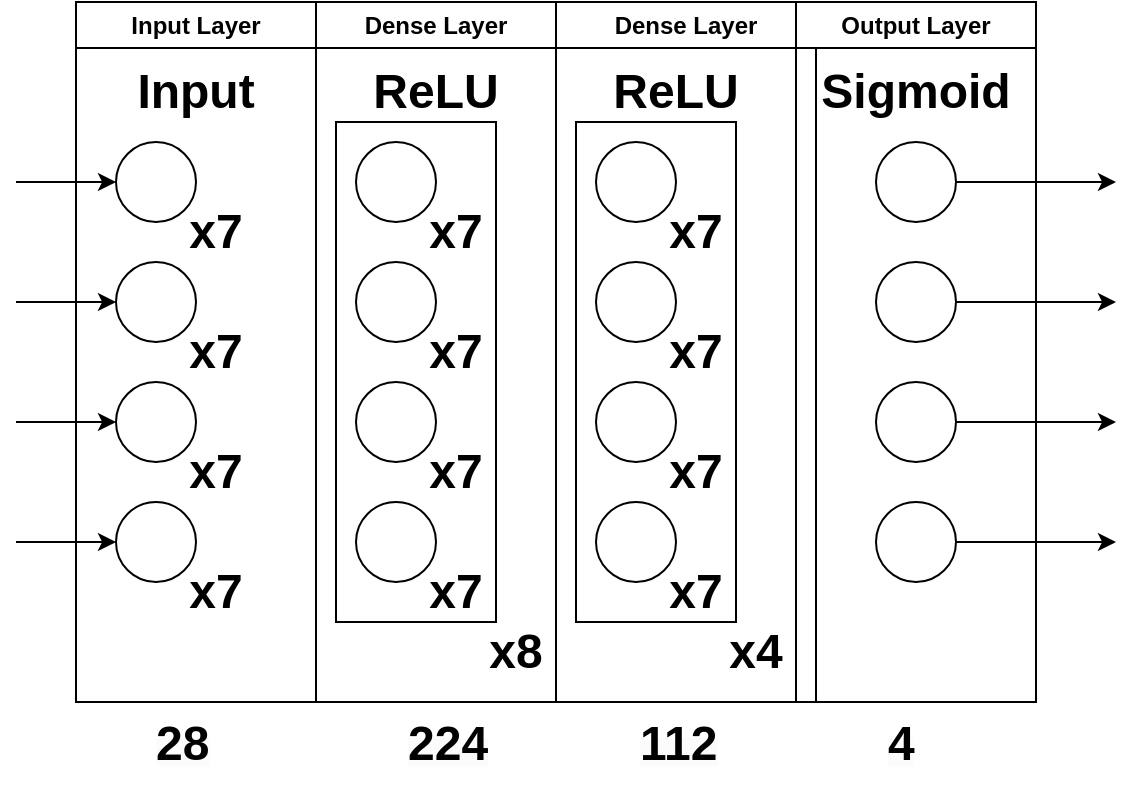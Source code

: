 <mxfile version="24.4.13" type="device">
  <diagram name="Página-1" id="JRYb3RKUdCHzoXXMp7U5">
    <mxGraphModel dx="1315" dy="773" grid="1" gridSize="10" guides="1" tooltips="1" connect="1" arrows="1" fold="1" page="1" pageScale="1" pageWidth="827" pageHeight="1169" math="0" shadow="0">
      <root>
        <mxCell id="0" />
        <mxCell id="1" parent="0" />
        <mxCell id="wsbVVyFIO6Cvu7mr_73Y-51" value="Dense Layer" style="swimlane;whiteSpace=wrap;html=1;" vertex="1" parent="1">
          <mxGeometry x="200" y="50" width="120" height="350" as="geometry" />
        </mxCell>
        <mxCell id="wsbVVyFIO6Cvu7mr_73Y-47" value="" style="group" vertex="1" connectable="0" parent="wsbVVyFIO6Cvu7mr_73Y-51">
          <mxGeometry x="20" y="250" width="80" height="60" as="geometry" />
        </mxCell>
        <mxCell id="wsbVVyFIO6Cvu7mr_73Y-49" value="&lt;b&gt;&lt;font style=&quot;font-size: 24px;&quot;&gt;x7&lt;/font&gt;&lt;/b&gt;" style="text;html=1;align=center;verticalAlign=middle;whiteSpace=wrap;rounded=0;" vertex="1" parent="wsbVVyFIO6Cvu7mr_73Y-47">
          <mxGeometry x="20" y="30" width="60" height="30" as="geometry" />
        </mxCell>
        <mxCell id="wsbVVyFIO6Cvu7mr_73Y-38" value="" style="group" vertex="1" connectable="0" parent="wsbVVyFIO6Cvu7mr_73Y-51">
          <mxGeometry x="20" y="70" width="100" height="240" as="geometry" />
        </mxCell>
        <mxCell id="wsbVVyFIO6Cvu7mr_73Y-39" value="" style="ellipse;whiteSpace=wrap;html=1;aspect=fixed;" vertex="1" parent="wsbVVyFIO6Cvu7mr_73Y-38">
          <mxGeometry width="40" height="40" as="geometry" />
        </mxCell>
        <mxCell id="wsbVVyFIO6Cvu7mr_73Y-40" value="&lt;b&gt;&lt;font style=&quot;font-size: 24px;&quot;&gt;x7&lt;/font&gt;&lt;/b&gt;" style="text;html=1;align=center;verticalAlign=middle;whiteSpace=wrap;rounded=0;" vertex="1" parent="wsbVVyFIO6Cvu7mr_73Y-38">
          <mxGeometry x="20" y="30" width="60" height="30" as="geometry" />
        </mxCell>
        <mxCell id="wsbVVyFIO6Cvu7mr_73Y-125" value="" style="rounded=0;whiteSpace=wrap;html=1;fillColor=none;" vertex="1" parent="wsbVVyFIO6Cvu7mr_73Y-38">
          <mxGeometry x="-10" y="-10" width="80" height="250" as="geometry" />
        </mxCell>
        <mxCell id="wsbVVyFIO6Cvu7mr_73Y-41" value="" style="group" vertex="1" connectable="0" parent="wsbVVyFIO6Cvu7mr_73Y-51">
          <mxGeometry x="20" y="130" width="80" height="60" as="geometry" />
        </mxCell>
        <mxCell id="wsbVVyFIO6Cvu7mr_73Y-42" value="" style="ellipse;whiteSpace=wrap;html=1;aspect=fixed;" vertex="1" parent="wsbVVyFIO6Cvu7mr_73Y-41">
          <mxGeometry width="40" height="40" as="geometry" />
        </mxCell>
        <mxCell id="wsbVVyFIO6Cvu7mr_73Y-43" value="&lt;b&gt;&lt;font style=&quot;font-size: 24px;&quot;&gt;x7&lt;/font&gt;&lt;/b&gt;" style="text;html=1;align=center;verticalAlign=middle;whiteSpace=wrap;rounded=0;" vertex="1" parent="wsbVVyFIO6Cvu7mr_73Y-41">
          <mxGeometry x="20" y="30" width="60" height="30" as="geometry" />
        </mxCell>
        <mxCell id="wsbVVyFIO6Cvu7mr_73Y-44" value="" style="group" vertex="1" connectable="0" parent="wsbVVyFIO6Cvu7mr_73Y-51">
          <mxGeometry x="20" y="190" width="80" height="60" as="geometry" />
        </mxCell>
        <mxCell id="wsbVVyFIO6Cvu7mr_73Y-45" value="" style="ellipse;whiteSpace=wrap;html=1;aspect=fixed;" vertex="1" parent="wsbVVyFIO6Cvu7mr_73Y-44">
          <mxGeometry width="40" height="40" as="geometry" />
        </mxCell>
        <mxCell id="wsbVVyFIO6Cvu7mr_73Y-46" value="&lt;b&gt;&lt;font style=&quot;font-size: 24px;&quot;&gt;x7&lt;/font&gt;&lt;/b&gt;" style="text;html=1;align=center;verticalAlign=middle;whiteSpace=wrap;rounded=0;" vertex="1" parent="wsbVVyFIO6Cvu7mr_73Y-44">
          <mxGeometry x="20" y="30" width="60" height="30" as="geometry" />
        </mxCell>
        <mxCell id="wsbVVyFIO6Cvu7mr_73Y-48" value="" style="ellipse;whiteSpace=wrap;html=1;aspect=fixed;" vertex="1" parent="wsbVVyFIO6Cvu7mr_73Y-51">
          <mxGeometry x="20" y="250" width="40" height="40" as="geometry" />
        </mxCell>
        <mxCell id="wsbVVyFIO6Cvu7mr_73Y-52" value="&lt;b&gt;&lt;font style=&quot;font-size: 24px;&quot;&gt;x8&lt;/font&gt;&lt;/b&gt;" style="text;html=1;align=center;verticalAlign=middle;whiteSpace=wrap;rounded=0;" vertex="1" parent="wsbVVyFIO6Cvu7mr_73Y-51">
          <mxGeometry x="70" y="310" width="60" height="30" as="geometry" />
        </mxCell>
        <mxCell id="wsbVVyFIO6Cvu7mr_73Y-122" value="&lt;span style=&quot;font-size: 24px;&quot;&gt;&lt;b&gt;ReLU&lt;/b&gt;&lt;/span&gt;" style="text;html=1;align=center;verticalAlign=middle;whiteSpace=wrap;rounded=0;" vertex="1" parent="wsbVVyFIO6Cvu7mr_73Y-51">
          <mxGeometry x="30" y="30" width="60" height="30" as="geometry" />
        </mxCell>
        <mxCell id="wsbVVyFIO6Cvu7mr_73Y-65" value="Dense Layer" style="swimlane;whiteSpace=wrap;html=1;" vertex="1" parent="1">
          <mxGeometry x="320" y="50" width="130" height="350" as="geometry" />
        </mxCell>
        <mxCell id="wsbVVyFIO6Cvu7mr_73Y-66" value="" style="group" vertex="1" connectable="0" parent="wsbVVyFIO6Cvu7mr_73Y-65">
          <mxGeometry x="20" y="250" width="80" height="60" as="geometry" />
        </mxCell>
        <mxCell id="wsbVVyFIO6Cvu7mr_73Y-67" value="&lt;b&gt;&lt;font style=&quot;font-size: 24px;&quot;&gt;x7&lt;/font&gt;&lt;/b&gt;" style="text;html=1;align=center;verticalAlign=middle;whiteSpace=wrap;rounded=0;" vertex="1" parent="wsbVVyFIO6Cvu7mr_73Y-66">
          <mxGeometry x="20" y="30" width="60" height="30" as="geometry" />
        </mxCell>
        <mxCell id="wsbVVyFIO6Cvu7mr_73Y-68" value="" style="group" vertex="1" connectable="0" parent="wsbVVyFIO6Cvu7mr_73Y-65">
          <mxGeometry x="20" y="70" width="110" height="240" as="geometry" />
        </mxCell>
        <mxCell id="wsbVVyFIO6Cvu7mr_73Y-69" value="" style="ellipse;whiteSpace=wrap;html=1;aspect=fixed;" vertex="1" parent="wsbVVyFIO6Cvu7mr_73Y-68">
          <mxGeometry width="40" height="40" as="geometry" />
        </mxCell>
        <mxCell id="wsbVVyFIO6Cvu7mr_73Y-70" value="&lt;b&gt;&lt;font style=&quot;font-size: 24px;&quot;&gt;x7&lt;/font&gt;&lt;/b&gt;" style="text;html=1;align=center;verticalAlign=middle;whiteSpace=wrap;rounded=0;" vertex="1" parent="wsbVVyFIO6Cvu7mr_73Y-68">
          <mxGeometry x="20" y="30" width="60" height="30" as="geometry" />
        </mxCell>
        <mxCell id="wsbVVyFIO6Cvu7mr_73Y-126" value="" style="rounded=0;whiteSpace=wrap;html=1;fillColor=none;" vertex="1" parent="wsbVVyFIO6Cvu7mr_73Y-68">
          <mxGeometry x="-10" y="-10" width="80" height="250" as="geometry" />
        </mxCell>
        <mxCell id="wsbVVyFIO6Cvu7mr_73Y-71" value="" style="group" vertex="1" connectable="0" parent="wsbVVyFIO6Cvu7mr_73Y-65">
          <mxGeometry x="20" y="130" width="80" height="60" as="geometry" />
        </mxCell>
        <mxCell id="wsbVVyFIO6Cvu7mr_73Y-72" value="" style="ellipse;whiteSpace=wrap;html=1;aspect=fixed;" vertex="1" parent="wsbVVyFIO6Cvu7mr_73Y-71">
          <mxGeometry width="40" height="40" as="geometry" />
        </mxCell>
        <mxCell id="wsbVVyFIO6Cvu7mr_73Y-73" value="&lt;b&gt;&lt;font style=&quot;font-size: 24px;&quot;&gt;x7&lt;/font&gt;&lt;/b&gt;" style="text;html=1;align=center;verticalAlign=middle;whiteSpace=wrap;rounded=0;" vertex="1" parent="wsbVVyFIO6Cvu7mr_73Y-71">
          <mxGeometry x="20" y="30" width="60" height="30" as="geometry" />
        </mxCell>
        <mxCell id="wsbVVyFIO6Cvu7mr_73Y-74" value="" style="group" vertex="1" connectable="0" parent="wsbVVyFIO6Cvu7mr_73Y-65">
          <mxGeometry x="20" y="190" width="80" height="60" as="geometry" />
        </mxCell>
        <mxCell id="wsbVVyFIO6Cvu7mr_73Y-75" value="" style="ellipse;whiteSpace=wrap;html=1;aspect=fixed;" vertex="1" parent="wsbVVyFIO6Cvu7mr_73Y-74">
          <mxGeometry width="40" height="40" as="geometry" />
        </mxCell>
        <mxCell id="wsbVVyFIO6Cvu7mr_73Y-76" value="&lt;b&gt;&lt;font style=&quot;font-size: 24px;&quot;&gt;x7&lt;/font&gt;&lt;/b&gt;" style="text;html=1;align=center;verticalAlign=middle;whiteSpace=wrap;rounded=0;" vertex="1" parent="wsbVVyFIO6Cvu7mr_73Y-74">
          <mxGeometry x="20" y="30" width="60" height="30" as="geometry" />
        </mxCell>
        <mxCell id="wsbVVyFIO6Cvu7mr_73Y-77" value="" style="ellipse;whiteSpace=wrap;html=1;aspect=fixed;" vertex="1" parent="wsbVVyFIO6Cvu7mr_73Y-65">
          <mxGeometry x="20" y="250" width="40" height="40" as="geometry" />
        </mxCell>
        <mxCell id="wsbVVyFIO6Cvu7mr_73Y-78" value="&lt;b&gt;&lt;font style=&quot;font-size: 24px;&quot;&gt;x4&lt;/font&gt;&lt;/b&gt;" style="text;html=1;align=center;verticalAlign=middle;whiteSpace=wrap;rounded=0;" vertex="1" parent="wsbVVyFIO6Cvu7mr_73Y-65">
          <mxGeometry x="70" y="310" width="60" height="30" as="geometry" />
        </mxCell>
        <mxCell id="wsbVVyFIO6Cvu7mr_73Y-123" value="&lt;b style=&quot;font-size: 24px;&quot;&gt;ReLU&lt;/b&gt;" style="text;html=1;align=center;verticalAlign=middle;whiteSpace=wrap;rounded=0;" vertex="1" parent="wsbVVyFIO6Cvu7mr_73Y-65">
          <mxGeometry x="30" y="30" width="60" height="30" as="geometry" />
        </mxCell>
        <mxCell id="wsbVVyFIO6Cvu7mr_73Y-79" value="Input Layer" style="swimlane;whiteSpace=wrap;html=1;" vertex="1" parent="1">
          <mxGeometry x="80" y="50" width="120" height="350" as="geometry" />
        </mxCell>
        <mxCell id="wsbVVyFIO6Cvu7mr_73Y-80" value="" style="group" vertex="1" connectable="0" parent="wsbVVyFIO6Cvu7mr_73Y-79">
          <mxGeometry x="20" y="250" width="80" height="60" as="geometry" />
        </mxCell>
        <mxCell id="wsbVVyFIO6Cvu7mr_73Y-81" value="&lt;b&gt;&lt;font style=&quot;font-size: 24px;&quot;&gt;x7&lt;/font&gt;&lt;/b&gt;" style="text;html=1;align=center;verticalAlign=middle;whiteSpace=wrap;rounded=0;" vertex="1" parent="wsbVVyFIO6Cvu7mr_73Y-80">
          <mxGeometry x="20" y="30" width="60" height="30" as="geometry" />
        </mxCell>
        <mxCell id="wsbVVyFIO6Cvu7mr_73Y-82" value="" style="group" vertex="1" connectable="0" parent="wsbVVyFIO6Cvu7mr_73Y-79">
          <mxGeometry x="20" y="70" width="80" height="60" as="geometry" />
        </mxCell>
        <mxCell id="wsbVVyFIO6Cvu7mr_73Y-83" value="" style="ellipse;whiteSpace=wrap;html=1;aspect=fixed;" vertex="1" parent="wsbVVyFIO6Cvu7mr_73Y-82">
          <mxGeometry width="40" height="40" as="geometry" />
        </mxCell>
        <mxCell id="wsbVVyFIO6Cvu7mr_73Y-84" value="&lt;b&gt;&lt;font style=&quot;font-size: 24px;&quot;&gt;x7&lt;/font&gt;&lt;/b&gt;" style="text;html=1;align=center;verticalAlign=middle;whiteSpace=wrap;rounded=0;" vertex="1" parent="wsbVVyFIO6Cvu7mr_73Y-82">
          <mxGeometry x="20" y="30" width="60" height="30" as="geometry" />
        </mxCell>
        <mxCell id="wsbVVyFIO6Cvu7mr_73Y-85" value="" style="group" vertex="1" connectable="0" parent="wsbVVyFIO6Cvu7mr_73Y-79">
          <mxGeometry x="20" y="130" width="80" height="60" as="geometry" />
        </mxCell>
        <mxCell id="wsbVVyFIO6Cvu7mr_73Y-86" value="" style="ellipse;whiteSpace=wrap;html=1;aspect=fixed;" vertex="1" parent="wsbVVyFIO6Cvu7mr_73Y-85">
          <mxGeometry width="40" height="40" as="geometry" />
        </mxCell>
        <mxCell id="wsbVVyFIO6Cvu7mr_73Y-87" value="&lt;b&gt;&lt;font style=&quot;font-size: 24px;&quot;&gt;x7&lt;/font&gt;&lt;/b&gt;" style="text;html=1;align=center;verticalAlign=middle;whiteSpace=wrap;rounded=0;" vertex="1" parent="wsbVVyFIO6Cvu7mr_73Y-85">
          <mxGeometry x="20" y="30" width="60" height="30" as="geometry" />
        </mxCell>
        <mxCell id="wsbVVyFIO6Cvu7mr_73Y-88" value="" style="group" vertex="1" connectable="0" parent="wsbVVyFIO6Cvu7mr_73Y-79">
          <mxGeometry x="20" y="190" width="80" height="60" as="geometry" />
        </mxCell>
        <mxCell id="wsbVVyFIO6Cvu7mr_73Y-89" value="" style="ellipse;whiteSpace=wrap;html=1;aspect=fixed;" vertex="1" parent="wsbVVyFIO6Cvu7mr_73Y-88">
          <mxGeometry width="40" height="40" as="geometry" />
        </mxCell>
        <mxCell id="wsbVVyFIO6Cvu7mr_73Y-90" value="&lt;b&gt;&lt;font style=&quot;font-size: 24px;&quot;&gt;x7&lt;/font&gt;&lt;/b&gt;" style="text;html=1;align=center;verticalAlign=middle;whiteSpace=wrap;rounded=0;" vertex="1" parent="wsbVVyFIO6Cvu7mr_73Y-88">
          <mxGeometry x="20" y="30" width="60" height="30" as="geometry" />
        </mxCell>
        <mxCell id="wsbVVyFIO6Cvu7mr_73Y-91" value="" style="ellipse;whiteSpace=wrap;html=1;aspect=fixed;" vertex="1" parent="wsbVVyFIO6Cvu7mr_73Y-79">
          <mxGeometry x="20" y="250" width="40" height="40" as="geometry" />
        </mxCell>
        <mxCell id="wsbVVyFIO6Cvu7mr_73Y-111" value="" style="endArrow=classic;html=1;rounded=0;" edge="1" parent="wsbVVyFIO6Cvu7mr_73Y-79">
          <mxGeometry width="50" height="50" relative="1" as="geometry">
            <mxPoint x="-30" y="90" as="sourcePoint" />
            <mxPoint x="20" y="90" as="targetPoint" />
          </mxGeometry>
        </mxCell>
        <mxCell id="wsbVVyFIO6Cvu7mr_73Y-121" value="&lt;b&gt;&lt;font style=&quot;font-size: 24px;&quot;&gt;Input&lt;/font&gt;&lt;/b&gt;" style="text;html=1;align=center;verticalAlign=middle;whiteSpace=wrap;rounded=0;" vertex="1" parent="wsbVVyFIO6Cvu7mr_73Y-79">
          <mxGeometry x="30" y="30" width="60" height="30" as="geometry" />
        </mxCell>
        <mxCell id="wsbVVyFIO6Cvu7mr_73Y-93" value="Output Layer" style="swimlane;whiteSpace=wrap;html=1;" vertex="1" parent="1">
          <mxGeometry x="440" y="50" width="120" height="350" as="geometry" />
        </mxCell>
        <mxCell id="wsbVVyFIO6Cvu7mr_73Y-105" value="" style="ellipse;whiteSpace=wrap;html=1;aspect=fixed;" vertex="1" parent="wsbVVyFIO6Cvu7mr_73Y-93">
          <mxGeometry x="40" y="250" width="40" height="40" as="geometry" />
        </mxCell>
        <mxCell id="wsbVVyFIO6Cvu7mr_73Y-106" value="" style="ellipse;whiteSpace=wrap;html=1;aspect=fixed;" vertex="1" parent="wsbVVyFIO6Cvu7mr_73Y-93">
          <mxGeometry x="40" y="190" width="40" height="40" as="geometry" />
        </mxCell>
        <mxCell id="wsbVVyFIO6Cvu7mr_73Y-107" value="" style="ellipse;whiteSpace=wrap;html=1;aspect=fixed;" vertex="1" parent="wsbVVyFIO6Cvu7mr_73Y-93">
          <mxGeometry x="40" y="130" width="40" height="40" as="geometry" />
        </mxCell>
        <mxCell id="wsbVVyFIO6Cvu7mr_73Y-108" value="" style="ellipse;whiteSpace=wrap;html=1;aspect=fixed;" vertex="1" parent="wsbVVyFIO6Cvu7mr_73Y-93">
          <mxGeometry x="40" y="70" width="40" height="40" as="geometry" />
        </mxCell>
        <mxCell id="wsbVVyFIO6Cvu7mr_73Y-124" value="&lt;span style=&quot;font-size: 24px;&quot;&gt;&lt;b&gt;Sigmoid&lt;/b&gt;&lt;/span&gt;" style="text;html=1;align=center;verticalAlign=middle;whiteSpace=wrap;rounded=0;" vertex="1" parent="wsbVVyFIO6Cvu7mr_73Y-93">
          <mxGeometry x="30" y="30" width="60" height="30" as="geometry" />
        </mxCell>
        <mxCell id="wsbVVyFIO6Cvu7mr_73Y-113" value="" style="endArrow=classic;html=1;rounded=0;" edge="1" parent="1">
          <mxGeometry width="50" height="50" relative="1" as="geometry">
            <mxPoint x="50" y="200" as="sourcePoint" />
            <mxPoint x="100" y="200" as="targetPoint" />
          </mxGeometry>
        </mxCell>
        <mxCell id="wsbVVyFIO6Cvu7mr_73Y-115" value="" style="endArrow=classic;html=1;rounded=0;" edge="1" parent="1">
          <mxGeometry width="50" height="50" relative="1" as="geometry">
            <mxPoint x="50" y="260" as="sourcePoint" />
            <mxPoint x="100" y="260" as="targetPoint" />
          </mxGeometry>
        </mxCell>
        <mxCell id="wsbVVyFIO6Cvu7mr_73Y-116" value="" style="endArrow=classic;html=1;rounded=0;" edge="1" parent="1">
          <mxGeometry width="50" height="50" relative="1" as="geometry">
            <mxPoint x="50" y="320" as="sourcePoint" />
            <mxPoint x="100" y="320" as="targetPoint" />
          </mxGeometry>
        </mxCell>
        <mxCell id="wsbVVyFIO6Cvu7mr_73Y-117" value="" style="endArrow=classic;html=1;rounded=0;" edge="1" parent="1">
          <mxGeometry width="50" height="50" relative="1" as="geometry">
            <mxPoint x="520" y="140" as="sourcePoint" />
            <mxPoint x="600" y="140" as="targetPoint" />
          </mxGeometry>
        </mxCell>
        <mxCell id="wsbVVyFIO6Cvu7mr_73Y-118" value="" style="endArrow=classic;html=1;rounded=0;" edge="1" parent="1">
          <mxGeometry width="50" height="50" relative="1" as="geometry">
            <mxPoint x="520" y="200" as="sourcePoint" />
            <mxPoint x="600" y="200" as="targetPoint" />
          </mxGeometry>
        </mxCell>
        <mxCell id="wsbVVyFIO6Cvu7mr_73Y-119" value="" style="endArrow=classic;html=1;rounded=0;" edge="1" parent="1">
          <mxGeometry width="50" height="50" relative="1" as="geometry">
            <mxPoint x="520" y="260" as="sourcePoint" />
            <mxPoint x="600" y="260" as="targetPoint" />
          </mxGeometry>
        </mxCell>
        <mxCell id="wsbVVyFIO6Cvu7mr_73Y-120" value="" style="endArrow=classic;html=1;rounded=0;" edge="1" parent="1">
          <mxGeometry width="50" height="50" relative="1" as="geometry">
            <mxPoint x="520" y="320" as="sourcePoint" />
            <mxPoint x="600" y="320" as="targetPoint" />
          </mxGeometry>
        </mxCell>
        <mxCell id="wsbVVyFIO6Cvu7mr_73Y-128" value="&lt;b style=&quot;forced-color-adjust: none; color: rgb(0, 0, 0); font-family: Helvetica; font-size: 12px; font-style: normal; font-variant-ligatures: normal; font-variant-caps: normal; letter-spacing: normal; orphans: 2; text-align: center; text-indent: 0px; text-transform: none; widows: 2; word-spacing: 0px; -webkit-text-stroke-width: 0px; white-space: normal; background-color: rgb(251, 251, 251); text-decoration-thickness: initial; text-decoration-style: initial; text-decoration-color: initial;&quot;&gt;&lt;font style=&quot;forced-color-adjust: none; font-size: 24px;&quot;&gt;28&lt;/font&gt;&lt;/b&gt;" style="text;whiteSpace=wrap;html=1;" vertex="1" parent="1">
          <mxGeometry x="117.5" y="400" width="32.5" height="50" as="geometry" />
        </mxCell>
        <mxCell id="wsbVVyFIO6Cvu7mr_73Y-129" value="&lt;b style=&quot;forced-color-adjust: none; color: rgb(0, 0, 0); font-family: Helvetica; font-size: 12px; font-style: normal; font-variant-ligatures: normal; font-variant-caps: normal; letter-spacing: normal; orphans: 2; text-align: center; text-indent: 0px; text-transform: none; widows: 2; word-spacing: 0px; -webkit-text-stroke-width: 0px; white-space: normal; background-color: rgb(251, 251, 251); text-decoration-thickness: initial; text-decoration-style: initial; text-decoration-color: initial;&quot;&gt;&lt;font style=&quot;forced-color-adjust: none; font-size: 24px;&quot;&gt;224&lt;/font&gt;&lt;/b&gt;" style="text;whiteSpace=wrap;html=1;" vertex="1" parent="1">
          <mxGeometry x="243.75" y="400" width="32.5" height="50" as="geometry" />
        </mxCell>
        <mxCell id="wsbVVyFIO6Cvu7mr_73Y-130" value="&lt;b style=&quot;forced-color-adjust: none; color: rgb(0, 0, 0); font-family: Helvetica; font-size: 12px; font-style: normal; font-variant-ligatures: normal; font-variant-caps: normal; letter-spacing: normal; orphans: 2; text-align: center; text-indent: 0px; text-transform: none; widows: 2; word-spacing: 0px; -webkit-text-stroke-width: 0px; white-space: normal; background-color: rgb(251, 251, 251); text-decoration-thickness: initial; text-decoration-style: initial; text-decoration-color: initial;&quot;&gt;&lt;font style=&quot;forced-color-adjust: none; font-size: 24px;&quot;&gt;112&lt;/font&gt;&lt;/b&gt;" style="text;whiteSpace=wrap;html=1;" vertex="1" parent="1">
          <mxGeometry x="360" y="400" width="32.5" height="50" as="geometry" />
        </mxCell>
        <mxCell id="wsbVVyFIO6Cvu7mr_73Y-131" value="&lt;b style=&quot;forced-color-adjust: none; color: rgb(0, 0, 0); font-family: Helvetica; font-size: 12px; font-style: normal; font-variant-ligatures: normal; font-variant-caps: normal; letter-spacing: normal; orphans: 2; text-align: center; text-indent: 0px; text-transform: none; widows: 2; word-spacing: 0px; -webkit-text-stroke-width: 0px; white-space: normal; background-color: rgb(251, 251, 251); text-decoration-thickness: initial; text-decoration-style: initial; text-decoration-color: initial;&quot;&gt;&lt;font style=&quot;forced-color-adjust: none; font-size: 24px;&quot;&gt;4&lt;/font&gt;&lt;/b&gt;" style="text;whiteSpace=wrap;html=1;" vertex="1" parent="1">
          <mxGeometry x="483.75" y="400" width="32.5" height="50" as="geometry" />
        </mxCell>
      </root>
    </mxGraphModel>
  </diagram>
</mxfile>
